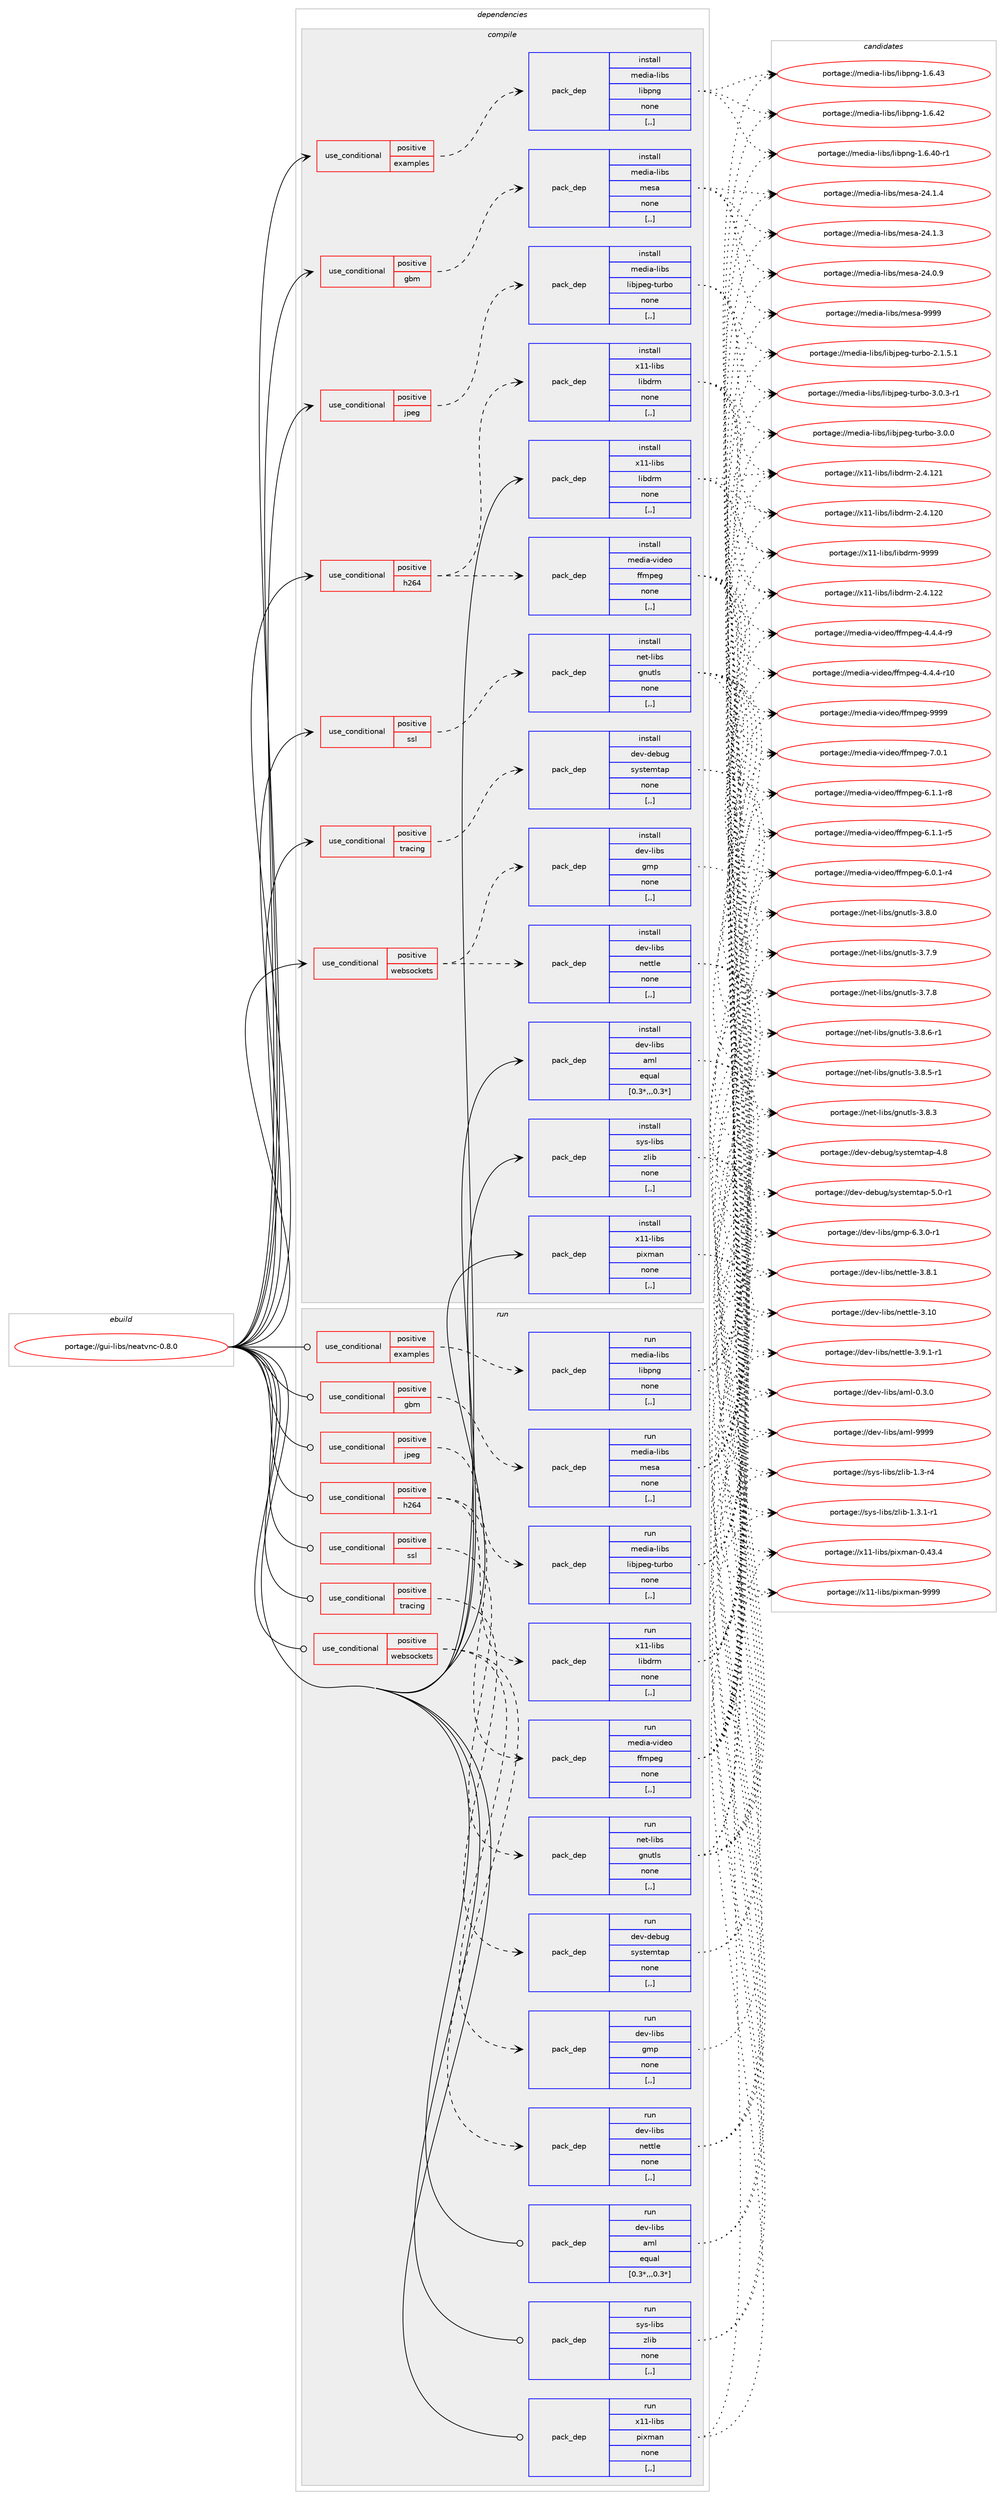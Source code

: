 digraph prolog {

# *************
# Graph options
# *************

newrank=true;
concentrate=true;
compound=true;
graph [rankdir=LR,fontname=Helvetica,fontsize=10,ranksep=1.5];#, ranksep=2.5, nodesep=0.2];
edge  [arrowhead=vee];
node  [fontname=Helvetica,fontsize=10];

# **********
# The ebuild
# **********

subgraph cluster_leftcol {
color=gray;
label=<<i>ebuild</i>>;
id [label="portage://gui-libs/neatvnc-0.8.0", color=red, width=4, href="../gui-libs/neatvnc-0.8.0.svg"];
}

# ****************
# The dependencies
# ****************

subgraph cluster_midcol {
color=gray;
label=<<i>dependencies</i>>;
subgraph cluster_compile {
fillcolor="#eeeeee";
style=filled;
label=<<i>compile</i>>;
subgraph cond66585 {
dependency244353 [label=<<TABLE BORDER="0" CELLBORDER="1" CELLSPACING="0" CELLPADDING="4"><TR><TD ROWSPAN="3" CELLPADDING="10">use_conditional</TD></TR><TR><TD>positive</TD></TR><TR><TD>examples</TD></TR></TABLE>>, shape=none, color=red];
subgraph pack176195 {
dependency244354 [label=<<TABLE BORDER="0" CELLBORDER="1" CELLSPACING="0" CELLPADDING="4" WIDTH="220"><TR><TD ROWSPAN="6" CELLPADDING="30">pack_dep</TD></TR><TR><TD WIDTH="110">install</TD></TR><TR><TD>media-libs</TD></TR><TR><TD>libpng</TD></TR><TR><TD>none</TD></TR><TR><TD>[,,]</TD></TR></TABLE>>, shape=none, color=blue];
}
dependency244353:e -> dependency244354:w [weight=20,style="dashed",arrowhead="vee"];
}
id:e -> dependency244353:w [weight=20,style="solid",arrowhead="vee"];
subgraph cond66586 {
dependency244355 [label=<<TABLE BORDER="0" CELLBORDER="1" CELLSPACING="0" CELLPADDING="4"><TR><TD ROWSPAN="3" CELLPADDING="10">use_conditional</TD></TR><TR><TD>positive</TD></TR><TR><TD>gbm</TD></TR></TABLE>>, shape=none, color=red];
subgraph pack176196 {
dependency244356 [label=<<TABLE BORDER="0" CELLBORDER="1" CELLSPACING="0" CELLPADDING="4" WIDTH="220"><TR><TD ROWSPAN="6" CELLPADDING="30">pack_dep</TD></TR><TR><TD WIDTH="110">install</TD></TR><TR><TD>media-libs</TD></TR><TR><TD>mesa</TD></TR><TR><TD>none</TD></TR><TR><TD>[,,]</TD></TR></TABLE>>, shape=none, color=blue];
}
dependency244355:e -> dependency244356:w [weight=20,style="dashed",arrowhead="vee"];
}
id:e -> dependency244355:w [weight=20,style="solid",arrowhead="vee"];
subgraph cond66587 {
dependency244357 [label=<<TABLE BORDER="0" CELLBORDER="1" CELLSPACING="0" CELLPADDING="4"><TR><TD ROWSPAN="3" CELLPADDING="10">use_conditional</TD></TR><TR><TD>positive</TD></TR><TR><TD>h264</TD></TR></TABLE>>, shape=none, color=red];
subgraph pack176197 {
dependency244358 [label=<<TABLE BORDER="0" CELLBORDER="1" CELLSPACING="0" CELLPADDING="4" WIDTH="220"><TR><TD ROWSPAN="6" CELLPADDING="30">pack_dep</TD></TR><TR><TD WIDTH="110">install</TD></TR><TR><TD>media-video</TD></TR><TR><TD>ffmpeg</TD></TR><TR><TD>none</TD></TR><TR><TD>[,,]</TD></TR></TABLE>>, shape=none, color=blue];
}
dependency244357:e -> dependency244358:w [weight=20,style="dashed",arrowhead="vee"];
subgraph pack176198 {
dependency244359 [label=<<TABLE BORDER="0" CELLBORDER="1" CELLSPACING="0" CELLPADDING="4" WIDTH="220"><TR><TD ROWSPAN="6" CELLPADDING="30">pack_dep</TD></TR><TR><TD WIDTH="110">install</TD></TR><TR><TD>x11-libs</TD></TR><TR><TD>libdrm</TD></TR><TR><TD>none</TD></TR><TR><TD>[,,]</TD></TR></TABLE>>, shape=none, color=blue];
}
dependency244357:e -> dependency244359:w [weight=20,style="dashed",arrowhead="vee"];
}
id:e -> dependency244357:w [weight=20,style="solid",arrowhead="vee"];
subgraph cond66588 {
dependency244360 [label=<<TABLE BORDER="0" CELLBORDER="1" CELLSPACING="0" CELLPADDING="4"><TR><TD ROWSPAN="3" CELLPADDING="10">use_conditional</TD></TR><TR><TD>positive</TD></TR><TR><TD>jpeg</TD></TR></TABLE>>, shape=none, color=red];
subgraph pack176199 {
dependency244361 [label=<<TABLE BORDER="0" CELLBORDER="1" CELLSPACING="0" CELLPADDING="4" WIDTH="220"><TR><TD ROWSPAN="6" CELLPADDING="30">pack_dep</TD></TR><TR><TD WIDTH="110">install</TD></TR><TR><TD>media-libs</TD></TR><TR><TD>libjpeg-turbo</TD></TR><TR><TD>none</TD></TR><TR><TD>[,,]</TD></TR></TABLE>>, shape=none, color=blue];
}
dependency244360:e -> dependency244361:w [weight=20,style="dashed",arrowhead="vee"];
}
id:e -> dependency244360:w [weight=20,style="solid",arrowhead="vee"];
subgraph cond66589 {
dependency244362 [label=<<TABLE BORDER="0" CELLBORDER="1" CELLSPACING="0" CELLPADDING="4"><TR><TD ROWSPAN="3" CELLPADDING="10">use_conditional</TD></TR><TR><TD>positive</TD></TR><TR><TD>ssl</TD></TR></TABLE>>, shape=none, color=red];
subgraph pack176200 {
dependency244363 [label=<<TABLE BORDER="0" CELLBORDER="1" CELLSPACING="0" CELLPADDING="4" WIDTH="220"><TR><TD ROWSPAN="6" CELLPADDING="30">pack_dep</TD></TR><TR><TD WIDTH="110">install</TD></TR><TR><TD>net-libs</TD></TR><TR><TD>gnutls</TD></TR><TR><TD>none</TD></TR><TR><TD>[,,]</TD></TR></TABLE>>, shape=none, color=blue];
}
dependency244362:e -> dependency244363:w [weight=20,style="dashed",arrowhead="vee"];
}
id:e -> dependency244362:w [weight=20,style="solid",arrowhead="vee"];
subgraph cond66590 {
dependency244364 [label=<<TABLE BORDER="0" CELLBORDER="1" CELLSPACING="0" CELLPADDING="4"><TR><TD ROWSPAN="3" CELLPADDING="10">use_conditional</TD></TR><TR><TD>positive</TD></TR><TR><TD>tracing</TD></TR></TABLE>>, shape=none, color=red];
subgraph pack176201 {
dependency244365 [label=<<TABLE BORDER="0" CELLBORDER="1" CELLSPACING="0" CELLPADDING="4" WIDTH="220"><TR><TD ROWSPAN="6" CELLPADDING="30">pack_dep</TD></TR><TR><TD WIDTH="110">install</TD></TR><TR><TD>dev-debug</TD></TR><TR><TD>systemtap</TD></TR><TR><TD>none</TD></TR><TR><TD>[,,]</TD></TR></TABLE>>, shape=none, color=blue];
}
dependency244364:e -> dependency244365:w [weight=20,style="dashed",arrowhead="vee"];
}
id:e -> dependency244364:w [weight=20,style="solid",arrowhead="vee"];
subgraph cond66591 {
dependency244366 [label=<<TABLE BORDER="0" CELLBORDER="1" CELLSPACING="0" CELLPADDING="4"><TR><TD ROWSPAN="3" CELLPADDING="10">use_conditional</TD></TR><TR><TD>positive</TD></TR><TR><TD>websockets</TD></TR></TABLE>>, shape=none, color=red];
subgraph pack176202 {
dependency244367 [label=<<TABLE BORDER="0" CELLBORDER="1" CELLSPACING="0" CELLPADDING="4" WIDTH="220"><TR><TD ROWSPAN="6" CELLPADDING="30">pack_dep</TD></TR><TR><TD WIDTH="110">install</TD></TR><TR><TD>dev-libs</TD></TR><TR><TD>gmp</TD></TR><TR><TD>none</TD></TR><TR><TD>[,,]</TD></TR></TABLE>>, shape=none, color=blue];
}
dependency244366:e -> dependency244367:w [weight=20,style="dashed",arrowhead="vee"];
subgraph pack176203 {
dependency244368 [label=<<TABLE BORDER="0" CELLBORDER="1" CELLSPACING="0" CELLPADDING="4" WIDTH="220"><TR><TD ROWSPAN="6" CELLPADDING="30">pack_dep</TD></TR><TR><TD WIDTH="110">install</TD></TR><TR><TD>dev-libs</TD></TR><TR><TD>nettle</TD></TR><TR><TD>none</TD></TR><TR><TD>[,,]</TD></TR></TABLE>>, shape=none, color=blue];
}
dependency244366:e -> dependency244368:w [weight=20,style="dashed",arrowhead="vee"];
}
id:e -> dependency244366:w [weight=20,style="solid",arrowhead="vee"];
subgraph pack176204 {
dependency244369 [label=<<TABLE BORDER="0" CELLBORDER="1" CELLSPACING="0" CELLPADDING="4" WIDTH="220"><TR><TD ROWSPAN="6" CELLPADDING="30">pack_dep</TD></TR><TR><TD WIDTH="110">install</TD></TR><TR><TD>dev-libs</TD></TR><TR><TD>aml</TD></TR><TR><TD>equal</TD></TR><TR><TD>[0.3*,,,0.3*]</TD></TR></TABLE>>, shape=none, color=blue];
}
id:e -> dependency244369:w [weight=20,style="solid",arrowhead="vee"];
subgraph pack176205 {
dependency244370 [label=<<TABLE BORDER="0" CELLBORDER="1" CELLSPACING="0" CELLPADDING="4" WIDTH="220"><TR><TD ROWSPAN="6" CELLPADDING="30">pack_dep</TD></TR><TR><TD WIDTH="110">install</TD></TR><TR><TD>sys-libs</TD></TR><TR><TD>zlib</TD></TR><TR><TD>none</TD></TR><TR><TD>[,,]</TD></TR></TABLE>>, shape=none, color=blue];
}
id:e -> dependency244370:w [weight=20,style="solid",arrowhead="vee"];
subgraph pack176206 {
dependency244371 [label=<<TABLE BORDER="0" CELLBORDER="1" CELLSPACING="0" CELLPADDING="4" WIDTH="220"><TR><TD ROWSPAN="6" CELLPADDING="30">pack_dep</TD></TR><TR><TD WIDTH="110">install</TD></TR><TR><TD>x11-libs</TD></TR><TR><TD>libdrm</TD></TR><TR><TD>none</TD></TR><TR><TD>[,,]</TD></TR></TABLE>>, shape=none, color=blue];
}
id:e -> dependency244371:w [weight=20,style="solid",arrowhead="vee"];
subgraph pack176207 {
dependency244372 [label=<<TABLE BORDER="0" CELLBORDER="1" CELLSPACING="0" CELLPADDING="4" WIDTH="220"><TR><TD ROWSPAN="6" CELLPADDING="30">pack_dep</TD></TR><TR><TD WIDTH="110">install</TD></TR><TR><TD>x11-libs</TD></TR><TR><TD>pixman</TD></TR><TR><TD>none</TD></TR><TR><TD>[,,]</TD></TR></TABLE>>, shape=none, color=blue];
}
id:e -> dependency244372:w [weight=20,style="solid",arrowhead="vee"];
}
subgraph cluster_compileandrun {
fillcolor="#eeeeee";
style=filled;
label=<<i>compile and run</i>>;
}
subgraph cluster_run {
fillcolor="#eeeeee";
style=filled;
label=<<i>run</i>>;
subgraph cond66592 {
dependency244373 [label=<<TABLE BORDER="0" CELLBORDER="1" CELLSPACING="0" CELLPADDING="4"><TR><TD ROWSPAN="3" CELLPADDING="10">use_conditional</TD></TR><TR><TD>positive</TD></TR><TR><TD>examples</TD></TR></TABLE>>, shape=none, color=red];
subgraph pack176208 {
dependency244374 [label=<<TABLE BORDER="0" CELLBORDER="1" CELLSPACING="0" CELLPADDING="4" WIDTH="220"><TR><TD ROWSPAN="6" CELLPADDING="30">pack_dep</TD></TR><TR><TD WIDTH="110">run</TD></TR><TR><TD>media-libs</TD></TR><TR><TD>libpng</TD></TR><TR><TD>none</TD></TR><TR><TD>[,,]</TD></TR></TABLE>>, shape=none, color=blue];
}
dependency244373:e -> dependency244374:w [weight=20,style="dashed",arrowhead="vee"];
}
id:e -> dependency244373:w [weight=20,style="solid",arrowhead="odot"];
subgraph cond66593 {
dependency244375 [label=<<TABLE BORDER="0" CELLBORDER="1" CELLSPACING="0" CELLPADDING="4"><TR><TD ROWSPAN="3" CELLPADDING="10">use_conditional</TD></TR><TR><TD>positive</TD></TR><TR><TD>gbm</TD></TR></TABLE>>, shape=none, color=red];
subgraph pack176209 {
dependency244376 [label=<<TABLE BORDER="0" CELLBORDER="1" CELLSPACING="0" CELLPADDING="4" WIDTH="220"><TR><TD ROWSPAN="6" CELLPADDING="30">pack_dep</TD></TR><TR><TD WIDTH="110">run</TD></TR><TR><TD>media-libs</TD></TR><TR><TD>mesa</TD></TR><TR><TD>none</TD></TR><TR><TD>[,,]</TD></TR></TABLE>>, shape=none, color=blue];
}
dependency244375:e -> dependency244376:w [weight=20,style="dashed",arrowhead="vee"];
}
id:e -> dependency244375:w [weight=20,style="solid",arrowhead="odot"];
subgraph cond66594 {
dependency244377 [label=<<TABLE BORDER="0" CELLBORDER="1" CELLSPACING="0" CELLPADDING="4"><TR><TD ROWSPAN="3" CELLPADDING="10">use_conditional</TD></TR><TR><TD>positive</TD></TR><TR><TD>h264</TD></TR></TABLE>>, shape=none, color=red];
subgraph pack176210 {
dependency244378 [label=<<TABLE BORDER="0" CELLBORDER="1" CELLSPACING="0" CELLPADDING="4" WIDTH="220"><TR><TD ROWSPAN="6" CELLPADDING="30">pack_dep</TD></TR><TR><TD WIDTH="110">run</TD></TR><TR><TD>media-video</TD></TR><TR><TD>ffmpeg</TD></TR><TR><TD>none</TD></TR><TR><TD>[,,]</TD></TR></TABLE>>, shape=none, color=blue];
}
dependency244377:e -> dependency244378:w [weight=20,style="dashed",arrowhead="vee"];
subgraph pack176211 {
dependency244379 [label=<<TABLE BORDER="0" CELLBORDER="1" CELLSPACING="0" CELLPADDING="4" WIDTH="220"><TR><TD ROWSPAN="6" CELLPADDING="30">pack_dep</TD></TR><TR><TD WIDTH="110">run</TD></TR><TR><TD>x11-libs</TD></TR><TR><TD>libdrm</TD></TR><TR><TD>none</TD></TR><TR><TD>[,,]</TD></TR></TABLE>>, shape=none, color=blue];
}
dependency244377:e -> dependency244379:w [weight=20,style="dashed",arrowhead="vee"];
}
id:e -> dependency244377:w [weight=20,style="solid",arrowhead="odot"];
subgraph cond66595 {
dependency244380 [label=<<TABLE BORDER="0" CELLBORDER="1" CELLSPACING="0" CELLPADDING="4"><TR><TD ROWSPAN="3" CELLPADDING="10">use_conditional</TD></TR><TR><TD>positive</TD></TR><TR><TD>jpeg</TD></TR></TABLE>>, shape=none, color=red];
subgraph pack176212 {
dependency244381 [label=<<TABLE BORDER="0" CELLBORDER="1" CELLSPACING="0" CELLPADDING="4" WIDTH="220"><TR><TD ROWSPAN="6" CELLPADDING="30">pack_dep</TD></TR><TR><TD WIDTH="110">run</TD></TR><TR><TD>media-libs</TD></TR><TR><TD>libjpeg-turbo</TD></TR><TR><TD>none</TD></TR><TR><TD>[,,]</TD></TR></TABLE>>, shape=none, color=blue];
}
dependency244380:e -> dependency244381:w [weight=20,style="dashed",arrowhead="vee"];
}
id:e -> dependency244380:w [weight=20,style="solid",arrowhead="odot"];
subgraph cond66596 {
dependency244382 [label=<<TABLE BORDER="0" CELLBORDER="1" CELLSPACING="0" CELLPADDING="4"><TR><TD ROWSPAN="3" CELLPADDING="10">use_conditional</TD></TR><TR><TD>positive</TD></TR><TR><TD>ssl</TD></TR></TABLE>>, shape=none, color=red];
subgraph pack176213 {
dependency244383 [label=<<TABLE BORDER="0" CELLBORDER="1" CELLSPACING="0" CELLPADDING="4" WIDTH="220"><TR><TD ROWSPAN="6" CELLPADDING="30">pack_dep</TD></TR><TR><TD WIDTH="110">run</TD></TR><TR><TD>net-libs</TD></TR><TR><TD>gnutls</TD></TR><TR><TD>none</TD></TR><TR><TD>[,,]</TD></TR></TABLE>>, shape=none, color=blue];
}
dependency244382:e -> dependency244383:w [weight=20,style="dashed",arrowhead="vee"];
}
id:e -> dependency244382:w [weight=20,style="solid",arrowhead="odot"];
subgraph cond66597 {
dependency244384 [label=<<TABLE BORDER="0" CELLBORDER="1" CELLSPACING="0" CELLPADDING="4"><TR><TD ROWSPAN="3" CELLPADDING="10">use_conditional</TD></TR><TR><TD>positive</TD></TR><TR><TD>tracing</TD></TR></TABLE>>, shape=none, color=red];
subgraph pack176214 {
dependency244385 [label=<<TABLE BORDER="0" CELLBORDER="1" CELLSPACING="0" CELLPADDING="4" WIDTH="220"><TR><TD ROWSPAN="6" CELLPADDING="30">pack_dep</TD></TR><TR><TD WIDTH="110">run</TD></TR><TR><TD>dev-debug</TD></TR><TR><TD>systemtap</TD></TR><TR><TD>none</TD></TR><TR><TD>[,,]</TD></TR></TABLE>>, shape=none, color=blue];
}
dependency244384:e -> dependency244385:w [weight=20,style="dashed",arrowhead="vee"];
}
id:e -> dependency244384:w [weight=20,style="solid",arrowhead="odot"];
subgraph cond66598 {
dependency244386 [label=<<TABLE BORDER="0" CELLBORDER="1" CELLSPACING="0" CELLPADDING="4"><TR><TD ROWSPAN="3" CELLPADDING="10">use_conditional</TD></TR><TR><TD>positive</TD></TR><TR><TD>websockets</TD></TR></TABLE>>, shape=none, color=red];
subgraph pack176215 {
dependency244387 [label=<<TABLE BORDER="0" CELLBORDER="1" CELLSPACING="0" CELLPADDING="4" WIDTH="220"><TR><TD ROWSPAN="6" CELLPADDING="30">pack_dep</TD></TR><TR><TD WIDTH="110">run</TD></TR><TR><TD>dev-libs</TD></TR><TR><TD>gmp</TD></TR><TR><TD>none</TD></TR><TR><TD>[,,]</TD></TR></TABLE>>, shape=none, color=blue];
}
dependency244386:e -> dependency244387:w [weight=20,style="dashed",arrowhead="vee"];
subgraph pack176216 {
dependency244388 [label=<<TABLE BORDER="0" CELLBORDER="1" CELLSPACING="0" CELLPADDING="4" WIDTH="220"><TR><TD ROWSPAN="6" CELLPADDING="30">pack_dep</TD></TR><TR><TD WIDTH="110">run</TD></TR><TR><TD>dev-libs</TD></TR><TR><TD>nettle</TD></TR><TR><TD>none</TD></TR><TR><TD>[,,]</TD></TR></TABLE>>, shape=none, color=blue];
}
dependency244386:e -> dependency244388:w [weight=20,style="dashed",arrowhead="vee"];
}
id:e -> dependency244386:w [weight=20,style="solid",arrowhead="odot"];
subgraph pack176217 {
dependency244389 [label=<<TABLE BORDER="0" CELLBORDER="1" CELLSPACING="0" CELLPADDING="4" WIDTH="220"><TR><TD ROWSPAN="6" CELLPADDING="30">pack_dep</TD></TR><TR><TD WIDTH="110">run</TD></TR><TR><TD>dev-libs</TD></TR><TR><TD>aml</TD></TR><TR><TD>equal</TD></TR><TR><TD>[0.3*,,,0.3*]</TD></TR></TABLE>>, shape=none, color=blue];
}
id:e -> dependency244389:w [weight=20,style="solid",arrowhead="odot"];
subgraph pack176218 {
dependency244390 [label=<<TABLE BORDER="0" CELLBORDER="1" CELLSPACING="0" CELLPADDING="4" WIDTH="220"><TR><TD ROWSPAN="6" CELLPADDING="30">pack_dep</TD></TR><TR><TD WIDTH="110">run</TD></TR><TR><TD>sys-libs</TD></TR><TR><TD>zlib</TD></TR><TR><TD>none</TD></TR><TR><TD>[,,]</TD></TR></TABLE>>, shape=none, color=blue];
}
id:e -> dependency244390:w [weight=20,style="solid",arrowhead="odot"];
subgraph pack176219 {
dependency244391 [label=<<TABLE BORDER="0" CELLBORDER="1" CELLSPACING="0" CELLPADDING="4" WIDTH="220"><TR><TD ROWSPAN="6" CELLPADDING="30">pack_dep</TD></TR><TR><TD WIDTH="110">run</TD></TR><TR><TD>x11-libs</TD></TR><TR><TD>pixman</TD></TR><TR><TD>none</TD></TR><TR><TD>[,,]</TD></TR></TABLE>>, shape=none, color=blue];
}
id:e -> dependency244391:w [weight=20,style="solid",arrowhead="odot"];
}
}

# **************
# The candidates
# **************

subgraph cluster_choices {
rank=same;
color=gray;
label=<<i>candidates</i>>;

subgraph choice176195 {
color=black;
nodesep=1;
choice109101100105974510810598115471081059811211010345494654465251 [label="portage://media-libs/libpng-1.6.43", color=red, width=4,href="../media-libs/libpng-1.6.43.svg"];
choice109101100105974510810598115471081059811211010345494654465250 [label="portage://media-libs/libpng-1.6.42", color=red, width=4,href="../media-libs/libpng-1.6.42.svg"];
choice1091011001059745108105981154710810598112110103454946544652484511449 [label="portage://media-libs/libpng-1.6.40-r1", color=red, width=4,href="../media-libs/libpng-1.6.40-r1.svg"];
dependency244354:e -> choice109101100105974510810598115471081059811211010345494654465251:w [style=dotted,weight="100"];
dependency244354:e -> choice109101100105974510810598115471081059811211010345494654465250:w [style=dotted,weight="100"];
dependency244354:e -> choice1091011001059745108105981154710810598112110103454946544652484511449:w [style=dotted,weight="100"];
}
subgraph choice176196 {
color=black;
nodesep=1;
choice10910110010597451081059811547109101115974557575757 [label="portage://media-libs/mesa-9999", color=red, width=4,href="../media-libs/mesa-9999.svg"];
choice109101100105974510810598115471091011159745505246494652 [label="portage://media-libs/mesa-24.1.4", color=red, width=4,href="../media-libs/mesa-24.1.4.svg"];
choice109101100105974510810598115471091011159745505246494651 [label="portage://media-libs/mesa-24.1.3", color=red, width=4,href="../media-libs/mesa-24.1.3.svg"];
choice109101100105974510810598115471091011159745505246484657 [label="portage://media-libs/mesa-24.0.9", color=red, width=4,href="../media-libs/mesa-24.0.9.svg"];
dependency244356:e -> choice10910110010597451081059811547109101115974557575757:w [style=dotted,weight="100"];
dependency244356:e -> choice109101100105974510810598115471091011159745505246494652:w [style=dotted,weight="100"];
dependency244356:e -> choice109101100105974510810598115471091011159745505246494651:w [style=dotted,weight="100"];
dependency244356:e -> choice109101100105974510810598115471091011159745505246484657:w [style=dotted,weight="100"];
}
subgraph choice176197 {
color=black;
nodesep=1;
choice1091011001059745118105100101111471021021091121011034557575757 [label="portage://media-video/ffmpeg-9999", color=red, width=4,href="../media-video/ffmpeg-9999.svg"];
choice109101100105974511810510010111147102102109112101103455546484649 [label="portage://media-video/ffmpeg-7.0.1", color=red, width=4,href="../media-video/ffmpeg-7.0.1.svg"];
choice1091011001059745118105100101111471021021091121011034554464946494511456 [label="portage://media-video/ffmpeg-6.1.1-r8", color=red, width=4,href="../media-video/ffmpeg-6.1.1-r8.svg"];
choice1091011001059745118105100101111471021021091121011034554464946494511453 [label="portage://media-video/ffmpeg-6.1.1-r5", color=red, width=4,href="../media-video/ffmpeg-6.1.1-r5.svg"];
choice1091011001059745118105100101111471021021091121011034554464846494511452 [label="portage://media-video/ffmpeg-6.0.1-r4", color=red, width=4,href="../media-video/ffmpeg-6.0.1-r4.svg"];
choice1091011001059745118105100101111471021021091121011034552465246524511457 [label="portage://media-video/ffmpeg-4.4.4-r9", color=red, width=4,href="../media-video/ffmpeg-4.4.4-r9.svg"];
choice109101100105974511810510010111147102102109112101103455246524652451144948 [label="portage://media-video/ffmpeg-4.4.4-r10", color=red, width=4,href="../media-video/ffmpeg-4.4.4-r10.svg"];
dependency244358:e -> choice1091011001059745118105100101111471021021091121011034557575757:w [style=dotted,weight="100"];
dependency244358:e -> choice109101100105974511810510010111147102102109112101103455546484649:w [style=dotted,weight="100"];
dependency244358:e -> choice1091011001059745118105100101111471021021091121011034554464946494511456:w [style=dotted,weight="100"];
dependency244358:e -> choice1091011001059745118105100101111471021021091121011034554464946494511453:w [style=dotted,weight="100"];
dependency244358:e -> choice1091011001059745118105100101111471021021091121011034554464846494511452:w [style=dotted,weight="100"];
dependency244358:e -> choice1091011001059745118105100101111471021021091121011034552465246524511457:w [style=dotted,weight="100"];
dependency244358:e -> choice109101100105974511810510010111147102102109112101103455246524652451144948:w [style=dotted,weight="100"];
}
subgraph choice176198 {
color=black;
nodesep=1;
choice1204949451081059811547108105981001141094557575757 [label="portage://x11-libs/libdrm-9999", color=red, width=4,href="../x11-libs/libdrm-9999.svg"];
choice1204949451081059811547108105981001141094550465246495050 [label="portage://x11-libs/libdrm-2.4.122", color=red, width=4,href="../x11-libs/libdrm-2.4.122.svg"];
choice1204949451081059811547108105981001141094550465246495049 [label="portage://x11-libs/libdrm-2.4.121", color=red, width=4,href="../x11-libs/libdrm-2.4.121.svg"];
choice1204949451081059811547108105981001141094550465246495048 [label="portage://x11-libs/libdrm-2.4.120", color=red, width=4,href="../x11-libs/libdrm-2.4.120.svg"];
dependency244359:e -> choice1204949451081059811547108105981001141094557575757:w [style=dotted,weight="100"];
dependency244359:e -> choice1204949451081059811547108105981001141094550465246495050:w [style=dotted,weight="100"];
dependency244359:e -> choice1204949451081059811547108105981001141094550465246495049:w [style=dotted,weight="100"];
dependency244359:e -> choice1204949451081059811547108105981001141094550465246495048:w [style=dotted,weight="100"];
}
subgraph choice176199 {
color=black;
nodesep=1;
choice109101100105974510810598115471081059810611210110345116117114981114551464846514511449 [label="portage://media-libs/libjpeg-turbo-3.0.3-r1", color=red, width=4,href="../media-libs/libjpeg-turbo-3.0.3-r1.svg"];
choice10910110010597451081059811547108105981061121011034511611711498111455146484648 [label="portage://media-libs/libjpeg-turbo-3.0.0", color=red, width=4,href="../media-libs/libjpeg-turbo-3.0.0.svg"];
choice109101100105974510810598115471081059810611210110345116117114981114550464946534649 [label="portage://media-libs/libjpeg-turbo-2.1.5.1", color=red, width=4,href="../media-libs/libjpeg-turbo-2.1.5.1.svg"];
dependency244361:e -> choice109101100105974510810598115471081059810611210110345116117114981114551464846514511449:w [style=dotted,weight="100"];
dependency244361:e -> choice10910110010597451081059811547108105981061121011034511611711498111455146484648:w [style=dotted,weight="100"];
dependency244361:e -> choice109101100105974510810598115471081059810611210110345116117114981114550464946534649:w [style=dotted,weight="100"];
}
subgraph choice176200 {
color=black;
nodesep=1;
choice1101011164510810598115471031101171161081154551465646544511449 [label="portage://net-libs/gnutls-3.8.6-r1", color=red, width=4,href="../net-libs/gnutls-3.8.6-r1.svg"];
choice1101011164510810598115471031101171161081154551465646534511449 [label="portage://net-libs/gnutls-3.8.5-r1", color=red, width=4,href="../net-libs/gnutls-3.8.5-r1.svg"];
choice110101116451081059811547103110117116108115455146564651 [label="portage://net-libs/gnutls-3.8.3", color=red, width=4,href="../net-libs/gnutls-3.8.3.svg"];
choice110101116451081059811547103110117116108115455146564648 [label="portage://net-libs/gnutls-3.8.0", color=red, width=4,href="../net-libs/gnutls-3.8.0.svg"];
choice110101116451081059811547103110117116108115455146554657 [label="portage://net-libs/gnutls-3.7.9", color=red, width=4,href="../net-libs/gnutls-3.7.9.svg"];
choice110101116451081059811547103110117116108115455146554656 [label="portage://net-libs/gnutls-3.7.8", color=red, width=4,href="../net-libs/gnutls-3.7.8.svg"];
dependency244363:e -> choice1101011164510810598115471031101171161081154551465646544511449:w [style=dotted,weight="100"];
dependency244363:e -> choice1101011164510810598115471031101171161081154551465646534511449:w [style=dotted,weight="100"];
dependency244363:e -> choice110101116451081059811547103110117116108115455146564651:w [style=dotted,weight="100"];
dependency244363:e -> choice110101116451081059811547103110117116108115455146564648:w [style=dotted,weight="100"];
dependency244363:e -> choice110101116451081059811547103110117116108115455146554657:w [style=dotted,weight="100"];
dependency244363:e -> choice110101116451081059811547103110117116108115455146554656:w [style=dotted,weight="100"];
}
subgraph choice176201 {
color=black;
nodesep=1;
choice10010111845100101981171034711512111511610110911697112455346484511449 [label="portage://dev-debug/systemtap-5.0-r1", color=red, width=4,href="../dev-debug/systemtap-5.0-r1.svg"];
choice1001011184510010198117103471151211151161011091169711245524656 [label="portage://dev-debug/systemtap-4.8", color=red, width=4,href="../dev-debug/systemtap-4.8.svg"];
dependency244365:e -> choice10010111845100101981171034711512111511610110911697112455346484511449:w [style=dotted,weight="100"];
dependency244365:e -> choice1001011184510010198117103471151211151161011091169711245524656:w [style=dotted,weight="100"];
}
subgraph choice176202 {
color=black;
nodesep=1;
choice1001011184510810598115471031091124554465146484511449 [label="portage://dev-libs/gmp-6.3.0-r1", color=red, width=4,href="../dev-libs/gmp-6.3.0-r1.svg"];
dependency244367:e -> choice1001011184510810598115471031091124554465146484511449:w [style=dotted,weight="100"];
}
subgraph choice176203 {
color=black;
nodesep=1;
choice1001011184510810598115471101011161161081014551464948 [label="portage://dev-libs/nettle-3.10", color=red, width=4,href="../dev-libs/nettle-3.10.svg"];
choice1001011184510810598115471101011161161081014551465746494511449 [label="portage://dev-libs/nettle-3.9.1-r1", color=red, width=4,href="../dev-libs/nettle-3.9.1-r1.svg"];
choice100101118451081059811547110101116116108101455146564649 [label="portage://dev-libs/nettle-3.8.1", color=red, width=4,href="../dev-libs/nettle-3.8.1.svg"];
dependency244368:e -> choice1001011184510810598115471101011161161081014551464948:w [style=dotted,weight="100"];
dependency244368:e -> choice1001011184510810598115471101011161161081014551465746494511449:w [style=dotted,weight="100"];
dependency244368:e -> choice100101118451081059811547110101116116108101455146564649:w [style=dotted,weight="100"];
}
subgraph choice176204 {
color=black;
nodesep=1;
choice100101118451081059811547971091084557575757 [label="portage://dev-libs/aml-9999", color=red, width=4,href="../dev-libs/aml-9999.svg"];
choice10010111845108105981154797109108454846514648 [label="portage://dev-libs/aml-0.3.0", color=red, width=4,href="../dev-libs/aml-0.3.0.svg"];
dependency244369:e -> choice100101118451081059811547971091084557575757:w [style=dotted,weight="100"];
dependency244369:e -> choice10010111845108105981154797109108454846514648:w [style=dotted,weight="100"];
}
subgraph choice176205 {
color=black;
nodesep=1;
choice115121115451081059811547122108105984549465146494511449 [label="portage://sys-libs/zlib-1.3.1-r1", color=red, width=4,href="../sys-libs/zlib-1.3.1-r1.svg"];
choice11512111545108105981154712210810598454946514511452 [label="portage://sys-libs/zlib-1.3-r4", color=red, width=4,href="../sys-libs/zlib-1.3-r4.svg"];
dependency244370:e -> choice115121115451081059811547122108105984549465146494511449:w [style=dotted,weight="100"];
dependency244370:e -> choice11512111545108105981154712210810598454946514511452:w [style=dotted,weight="100"];
}
subgraph choice176206 {
color=black;
nodesep=1;
choice1204949451081059811547108105981001141094557575757 [label="portage://x11-libs/libdrm-9999", color=red, width=4,href="../x11-libs/libdrm-9999.svg"];
choice1204949451081059811547108105981001141094550465246495050 [label="portage://x11-libs/libdrm-2.4.122", color=red, width=4,href="../x11-libs/libdrm-2.4.122.svg"];
choice1204949451081059811547108105981001141094550465246495049 [label="portage://x11-libs/libdrm-2.4.121", color=red, width=4,href="../x11-libs/libdrm-2.4.121.svg"];
choice1204949451081059811547108105981001141094550465246495048 [label="portage://x11-libs/libdrm-2.4.120", color=red, width=4,href="../x11-libs/libdrm-2.4.120.svg"];
dependency244371:e -> choice1204949451081059811547108105981001141094557575757:w [style=dotted,weight="100"];
dependency244371:e -> choice1204949451081059811547108105981001141094550465246495050:w [style=dotted,weight="100"];
dependency244371:e -> choice1204949451081059811547108105981001141094550465246495049:w [style=dotted,weight="100"];
dependency244371:e -> choice1204949451081059811547108105981001141094550465246495048:w [style=dotted,weight="100"];
}
subgraph choice176207 {
color=black;
nodesep=1;
choice1204949451081059811547112105120109971104557575757 [label="portage://x11-libs/pixman-9999", color=red, width=4,href="../x11-libs/pixman-9999.svg"];
choice12049494510810598115471121051201099711045484652514652 [label="portage://x11-libs/pixman-0.43.4", color=red, width=4,href="../x11-libs/pixman-0.43.4.svg"];
dependency244372:e -> choice1204949451081059811547112105120109971104557575757:w [style=dotted,weight="100"];
dependency244372:e -> choice12049494510810598115471121051201099711045484652514652:w [style=dotted,weight="100"];
}
subgraph choice176208 {
color=black;
nodesep=1;
choice109101100105974510810598115471081059811211010345494654465251 [label="portage://media-libs/libpng-1.6.43", color=red, width=4,href="../media-libs/libpng-1.6.43.svg"];
choice109101100105974510810598115471081059811211010345494654465250 [label="portage://media-libs/libpng-1.6.42", color=red, width=4,href="../media-libs/libpng-1.6.42.svg"];
choice1091011001059745108105981154710810598112110103454946544652484511449 [label="portage://media-libs/libpng-1.6.40-r1", color=red, width=4,href="../media-libs/libpng-1.6.40-r1.svg"];
dependency244374:e -> choice109101100105974510810598115471081059811211010345494654465251:w [style=dotted,weight="100"];
dependency244374:e -> choice109101100105974510810598115471081059811211010345494654465250:w [style=dotted,weight="100"];
dependency244374:e -> choice1091011001059745108105981154710810598112110103454946544652484511449:w [style=dotted,weight="100"];
}
subgraph choice176209 {
color=black;
nodesep=1;
choice10910110010597451081059811547109101115974557575757 [label="portage://media-libs/mesa-9999", color=red, width=4,href="../media-libs/mesa-9999.svg"];
choice109101100105974510810598115471091011159745505246494652 [label="portage://media-libs/mesa-24.1.4", color=red, width=4,href="../media-libs/mesa-24.1.4.svg"];
choice109101100105974510810598115471091011159745505246494651 [label="portage://media-libs/mesa-24.1.3", color=red, width=4,href="../media-libs/mesa-24.1.3.svg"];
choice109101100105974510810598115471091011159745505246484657 [label="portage://media-libs/mesa-24.0.9", color=red, width=4,href="../media-libs/mesa-24.0.9.svg"];
dependency244376:e -> choice10910110010597451081059811547109101115974557575757:w [style=dotted,weight="100"];
dependency244376:e -> choice109101100105974510810598115471091011159745505246494652:w [style=dotted,weight="100"];
dependency244376:e -> choice109101100105974510810598115471091011159745505246494651:w [style=dotted,weight="100"];
dependency244376:e -> choice109101100105974510810598115471091011159745505246484657:w [style=dotted,weight="100"];
}
subgraph choice176210 {
color=black;
nodesep=1;
choice1091011001059745118105100101111471021021091121011034557575757 [label="portage://media-video/ffmpeg-9999", color=red, width=4,href="../media-video/ffmpeg-9999.svg"];
choice109101100105974511810510010111147102102109112101103455546484649 [label="portage://media-video/ffmpeg-7.0.1", color=red, width=4,href="../media-video/ffmpeg-7.0.1.svg"];
choice1091011001059745118105100101111471021021091121011034554464946494511456 [label="portage://media-video/ffmpeg-6.1.1-r8", color=red, width=4,href="../media-video/ffmpeg-6.1.1-r8.svg"];
choice1091011001059745118105100101111471021021091121011034554464946494511453 [label="portage://media-video/ffmpeg-6.1.1-r5", color=red, width=4,href="../media-video/ffmpeg-6.1.1-r5.svg"];
choice1091011001059745118105100101111471021021091121011034554464846494511452 [label="portage://media-video/ffmpeg-6.0.1-r4", color=red, width=4,href="../media-video/ffmpeg-6.0.1-r4.svg"];
choice1091011001059745118105100101111471021021091121011034552465246524511457 [label="portage://media-video/ffmpeg-4.4.4-r9", color=red, width=4,href="../media-video/ffmpeg-4.4.4-r9.svg"];
choice109101100105974511810510010111147102102109112101103455246524652451144948 [label="portage://media-video/ffmpeg-4.4.4-r10", color=red, width=4,href="../media-video/ffmpeg-4.4.4-r10.svg"];
dependency244378:e -> choice1091011001059745118105100101111471021021091121011034557575757:w [style=dotted,weight="100"];
dependency244378:e -> choice109101100105974511810510010111147102102109112101103455546484649:w [style=dotted,weight="100"];
dependency244378:e -> choice1091011001059745118105100101111471021021091121011034554464946494511456:w [style=dotted,weight="100"];
dependency244378:e -> choice1091011001059745118105100101111471021021091121011034554464946494511453:w [style=dotted,weight="100"];
dependency244378:e -> choice1091011001059745118105100101111471021021091121011034554464846494511452:w [style=dotted,weight="100"];
dependency244378:e -> choice1091011001059745118105100101111471021021091121011034552465246524511457:w [style=dotted,weight="100"];
dependency244378:e -> choice109101100105974511810510010111147102102109112101103455246524652451144948:w [style=dotted,weight="100"];
}
subgraph choice176211 {
color=black;
nodesep=1;
choice1204949451081059811547108105981001141094557575757 [label="portage://x11-libs/libdrm-9999", color=red, width=4,href="../x11-libs/libdrm-9999.svg"];
choice1204949451081059811547108105981001141094550465246495050 [label="portage://x11-libs/libdrm-2.4.122", color=red, width=4,href="../x11-libs/libdrm-2.4.122.svg"];
choice1204949451081059811547108105981001141094550465246495049 [label="portage://x11-libs/libdrm-2.4.121", color=red, width=4,href="../x11-libs/libdrm-2.4.121.svg"];
choice1204949451081059811547108105981001141094550465246495048 [label="portage://x11-libs/libdrm-2.4.120", color=red, width=4,href="../x11-libs/libdrm-2.4.120.svg"];
dependency244379:e -> choice1204949451081059811547108105981001141094557575757:w [style=dotted,weight="100"];
dependency244379:e -> choice1204949451081059811547108105981001141094550465246495050:w [style=dotted,weight="100"];
dependency244379:e -> choice1204949451081059811547108105981001141094550465246495049:w [style=dotted,weight="100"];
dependency244379:e -> choice1204949451081059811547108105981001141094550465246495048:w [style=dotted,weight="100"];
}
subgraph choice176212 {
color=black;
nodesep=1;
choice109101100105974510810598115471081059810611210110345116117114981114551464846514511449 [label="portage://media-libs/libjpeg-turbo-3.0.3-r1", color=red, width=4,href="../media-libs/libjpeg-turbo-3.0.3-r1.svg"];
choice10910110010597451081059811547108105981061121011034511611711498111455146484648 [label="portage://media-libs/libjpeg-turbo-3.0.0", color=red, width=4,href="../media-libs/libjpeg-turbo-3.0.0.svg"];
choice109101100105974510810598115471081059810611210110345116117114981114550464946534649 [label="portage://media-libs/libjpeg-turbo-2.1.5.1", color=red, width=4,href="../media-libs/libjpeg-turbo-2.1.5.1.svg"];
dependency244381:e -> choice109101100105974510810598115471081059810611210110345116117114981114551464846514511449:w [style=dotted,weight="100"];
dependency244381:e -> choice10910110010597451081059811547108105981061121011034511611711498111455146484648:w [style=dotted,weight="100"];
dependency244381:e -> choice109101100105974510810598115471081059810611210110345116117114981114550464946534649:w [style=dotted,weight="100"];
}
subgraph choice176213 {
color=black;
nodesep=1;
choice1101011164510810598115471031101171161081154551465646544511449 [label="portage://net-libs/gnutls-3.8.6-r1", color=red, width=4,href="../net-libs/gnutls-3.8.6-r1.svg"];
choice1101011164510810598115471031101171161081154551465646534511449 [label="portage://net-libs/gnutls-3.8.5-r1", color=red, width=4,href="../net-libs/gnutls-3.8.5-r1.svg"];
choice110101116451081059811547103110117116108115455146564651 [label="portage://net-libs/gnutls-3.8.3", color=red, width=4,href="../net-libs/gnutls-3.8.3.svg"];
choice110101116451081059811547103110117116108115455146564648 [label="portage://net-libs/gnutls-3.8.0", color=red, width=4,href="../net-libs/gnutls-3.8.0.svg"];
choice110101116451081059811547103110117116108115455146554657 [label="portage://net-libs/gnutls-3.7.9", color=red, width=4,href="../net-libs/gnutls-3.7.9.svg"];
choice110101116451081059811547103110117116108115455146554656 [label="portage://net-libs/gnutls-3.7.8", color=red, width=4,href="../net-libs/gnutls-3.7.8.svg"];
dependency244383:e -> choice1101011164510810598115471031101171161081154551465646544511449:w [style=dotted,weight="100"];
dependency244383:e -> choice1101011164510810598115471031101171161081154551465646534511449:w [style=dotted,weight="100"];
dependency244383:e -> choice110101116451081059811547103110117116108115455146564651:w [style=dotted,weight="100"];
dependency244383:e -> choice110101116451081059811547103110117116108115455146564648:w [style=dotted,weight="100"];
dependency244383:e -> choice110101116451081059811547103110117116108115455146554657:w [style=dotted,weight="100"];
dependency244383:e -> choice110101116451081059811547103110117116108115455146554656:w [style=dotted,weight="100"];
}
subgraph choice176214 {
color=black;
nodesep=1;
choice10010111845100101981171034711512111511610110911697112455346484511449 [label="portage://dev-debug/systemtap-5.0-r1", color=red, width=4,href="../dev-debug/systemtap-5.0-r1.svg"];
choice1001011184510010198117103471151211151161011091169711245524656 [label="portage://dev-debug/systemtap-4.8", color=red, width=4,href="../dev-debug/systemtap-4.8.svg"];
dependency244385:e -> choice10010111845100101981171034711512111511610110911697112455346484511449:w [style=dotted,weight="100"];
dependency244385:e -> choice1001011184510010198117103471151211151161011091169711245524656:w [style=dotted,weight="100"];
}
subgraph choice176215 {
color=black;
nodesep=1;
choice1001011184510810598115471031091124554465146484511449 [label="portage://dev-libs/gmp-6.3.0-r1", color=red, width=4,href="../dev-libs/gmp-6.3.0-r1.svg"];
dependency244387:e -> choice1001011184510810598115471031091124554465146484511449:w [style=dotted,weight="100"];
}
subgraph choice176216 {
color=black;
nodesep=1;
choice1001011184510810598115471101011161161081014551464948 [label="portage://dev-libs/nettle-3.10", color=red, width=4,href="../dev-libs/nettle-3.10.svg"];
choice1001011184510810598115471101011161161081014551465746494511449 [label="portage://dev-libs/nettle-3.9.1-r1", color=red, width=4,href="../dev-libs/nettle-3.9.1-r1.svg"];
choice100101118451081059811547110101116116108101455146564649 [label="portage://dev-libs/nettle-3.8.1", color=red, width=4,href="../dev-libs/nettle-3.8.1.svg"];
dependency244388:e -> choice1001011184510810598115471101011161161081014551464948:w [style=dotted,weight="100"];
dependency244388:e -> choice1001011184510810598115471101011161161081014551465746494511449:w [style=dotted,weight="100"];
dependency244388:e -> choice100101118451081059811547110101116116108101455146564649:w [style=dotted,weight="100"];
}
subgraph choice176217 {
color=black;
nodesep=1;
choice100101118451081059811547971091084557575757 [label="portage://dev-libs/aml-9999", color=red, width=4,href="../dev-libs/aml-9999.svg"];
choice10010111845108105981154797109108454846514648 [label="portage://dev-libs/aml-0.3.0", color=red, width=4,href="../dev-libs/aml-0.3.0.svg"];
dependency244389:e -> choice100101118451081059811547971091084557575757:w [style=dotted,weight="100"];
dependency244389:e -> choice10010111845108105981154797109108454846514648:w [style=dotted,weight="100"];
}
subgraph choice176218 {
color=black;
nodesep=1;
choice115121115451081059811547122108105984549465146494511449 [label="portage://sys-libs/zlib-1.3.1-r1", color=red, width=4,href="../sys-libs/zlib-1.3.1-r1.svg"];
choice11512111545108105981154712210810598454946514511452 [label="portage://sys-libs/zlib-1.3-r4", color=red, width=4,href="../sys-libs/zlib-1.3-r4.svg"];
dependency244390:e -> choice115121115451081059811547122108105984549465146494511449:w [style=dotted,weight="100"];
dependency244390:e -> choice11512111545108105981154712210810598454946514511452:w [style=dotted,weight="100"];
}
subgraph choice176219 {
color=black;
nodesep=1;
choice1204949451081059811547112105120109971104557575757 [label="portage://x11-libs/pixman-9999", color=red, width=4,href="../x11-libs/pixman-9999.svg"];
choice12049494510810598115471121051201099711045484652514652 [label="portage://x11-libs/pixman-0.43.4", color=red, width=4,href="../x11-libs/pixman-0.43.4.svg"];
dependency244391:e -> choice1204949451081059811547112105120109971104557575757:w [style=dotted,weight="100"];
dependency244391:e -> choice12049494510810598115471121051201099711045484652514652:w [style=dotted,weight="100"];
}
}

}
